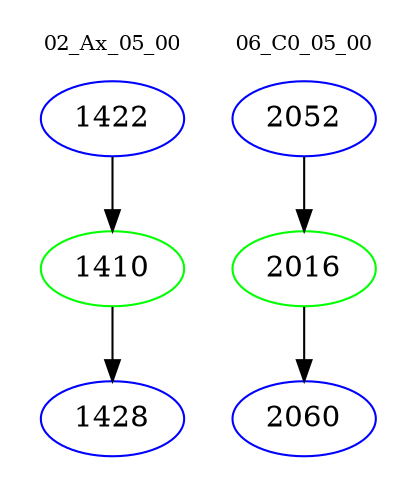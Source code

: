 digraph{
subgraph cluster_0 {
color = white
label = "02_Ax_05_00";
fontsize=10;
T0_1422 [label="1422", color="blue"]
T0_1422 -> T0_1410 [color="black"]
T0_1410 [label="1410", color="green"]
T0_1410 -> T0_1428 [color="black"]
T0_1428 [label="1428", color="blue"]
}
subgraph cluster_1 {
color = white
label = "06_C0_05_00";
fontsize=10;
T1_2052 [label="2052", color="blue"]
T1_2052 -> T1_2016 [color="black"]
T1_2016 [label="2016", color="green"]
T1_2016 -> T1_2060 [color="black"]
T1_2060 [label="2060", color="blue"]
}
}

